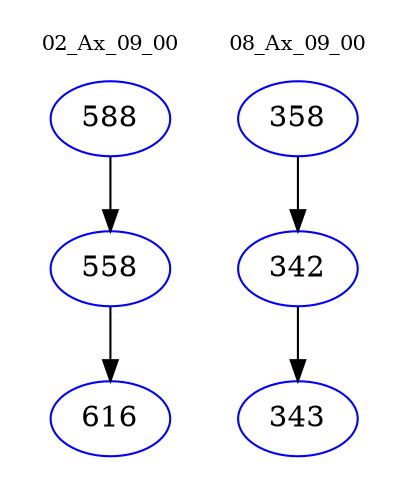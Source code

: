digraph{
subgraph cluster_0 {
color = white
label = "02_Ax_09_00";
fontsize=10;
T0_588 [label="588", color="blue"]
T0_588 -> T0_558 [color="black"]
T0_558 [label="558", color="blue"]
T0_558 -> T0_616 [color="black"]
T0_616 [label="616", color="blue"]
}
subgraph cluster_1 {
color = white
label = "08_Ax_09_00";
fontsize=10;
T1_358 [label="358", color="blue"]
T1_358 -> T1_342 [color="black"]
T1_342 [label="342", color="blue"]
T1_342 -> T1_343 [color="black"]
T1_343 [label="343", color="blue"]
}
}
